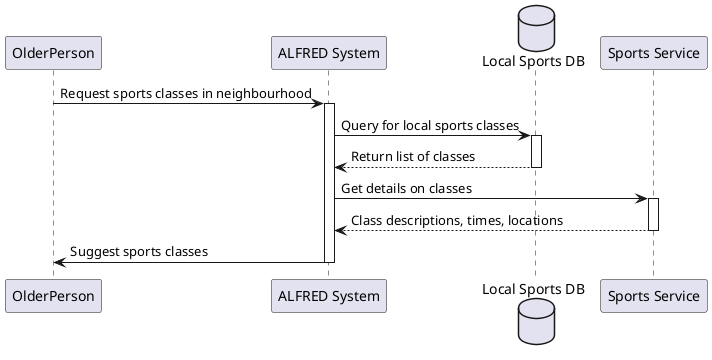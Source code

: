 @startuml
participant OlderPerson as user
participant "ALFRED System" as alfred
database "Local Sports DB" as sportsDB
participant "Sports Service" as sportsService

user -> alfred: Request sports classes in neighbourhood
activate alfred
alfred -> sportsDB: Query for local sports classes
activate sportsDB
sportsDB --> alfred: Return list of classes
deactivate sportsDB
alfred -> sportsService: Get details on classes
activate sportsService
sportsService --> alfred: Class descriptions, times, locations
deactivate sportsService
alfred -> user: Suggest sports classes
deactivate alfred
@enduml